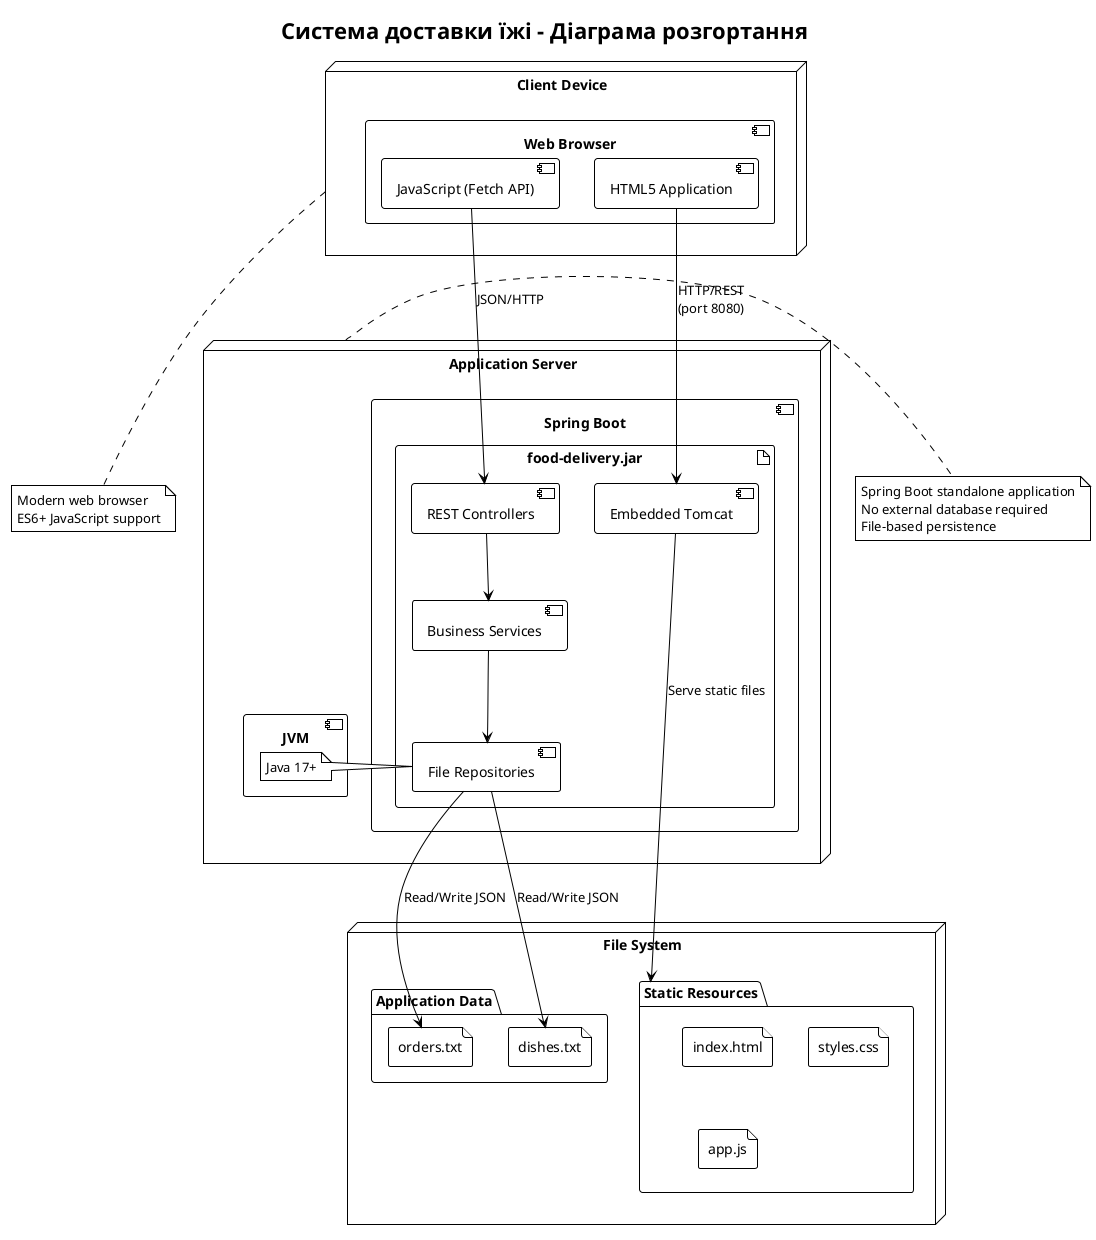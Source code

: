 @startuml DeploymentDiagram
!theme plain

title Система доставки їжі - Діаграма розгортання

node "Client Device" {
    component "Web Browser" {
        [HTML5 Application]
        [JavaScript (Fetch API)]
    }
}

node "Application Server" {
    component "Spring Boot" {
        artifact "food-delivery.jar" {
            [Embedded Tomcat]
            [REST Controllers]
            [Business Services]
            [File Repositories]
        }
    }
    
    component "JVM" {
        note right: Java 17+
    }
}

node "File System" {
    folder "Application Data" {
        file "dishes.txt"
        file "orders.txt"
    }
    
    folder "Static Resources" {
        file "index.html"
        file "styles.css"
        file "app.js"
    }
}

[HTML5 Application] --> [Embedded Tomcat] : HTTP/REST\n(port 8080)
[JavaScript (Fetch API)] --> [REST Controllers] : JSON/HTTP

[REST Controllers] --> [Business Services]
[Business Services] --> [File Repositories]
[File Repositories] --> "dishes.txt" : Read/Write JSON
[File Repositories] --> "orders.txt" : Read/Write JSON

[Embedded Tomcat] --> "Static Resources" : Serve static files

note right of "Application Server"
    Spring Boot standalone application
    No external database required
    File-based persistence
end note

note bottom of "Client Device"
    Modern web browser
    ES6+ JavaScript support
end note

@enduml
